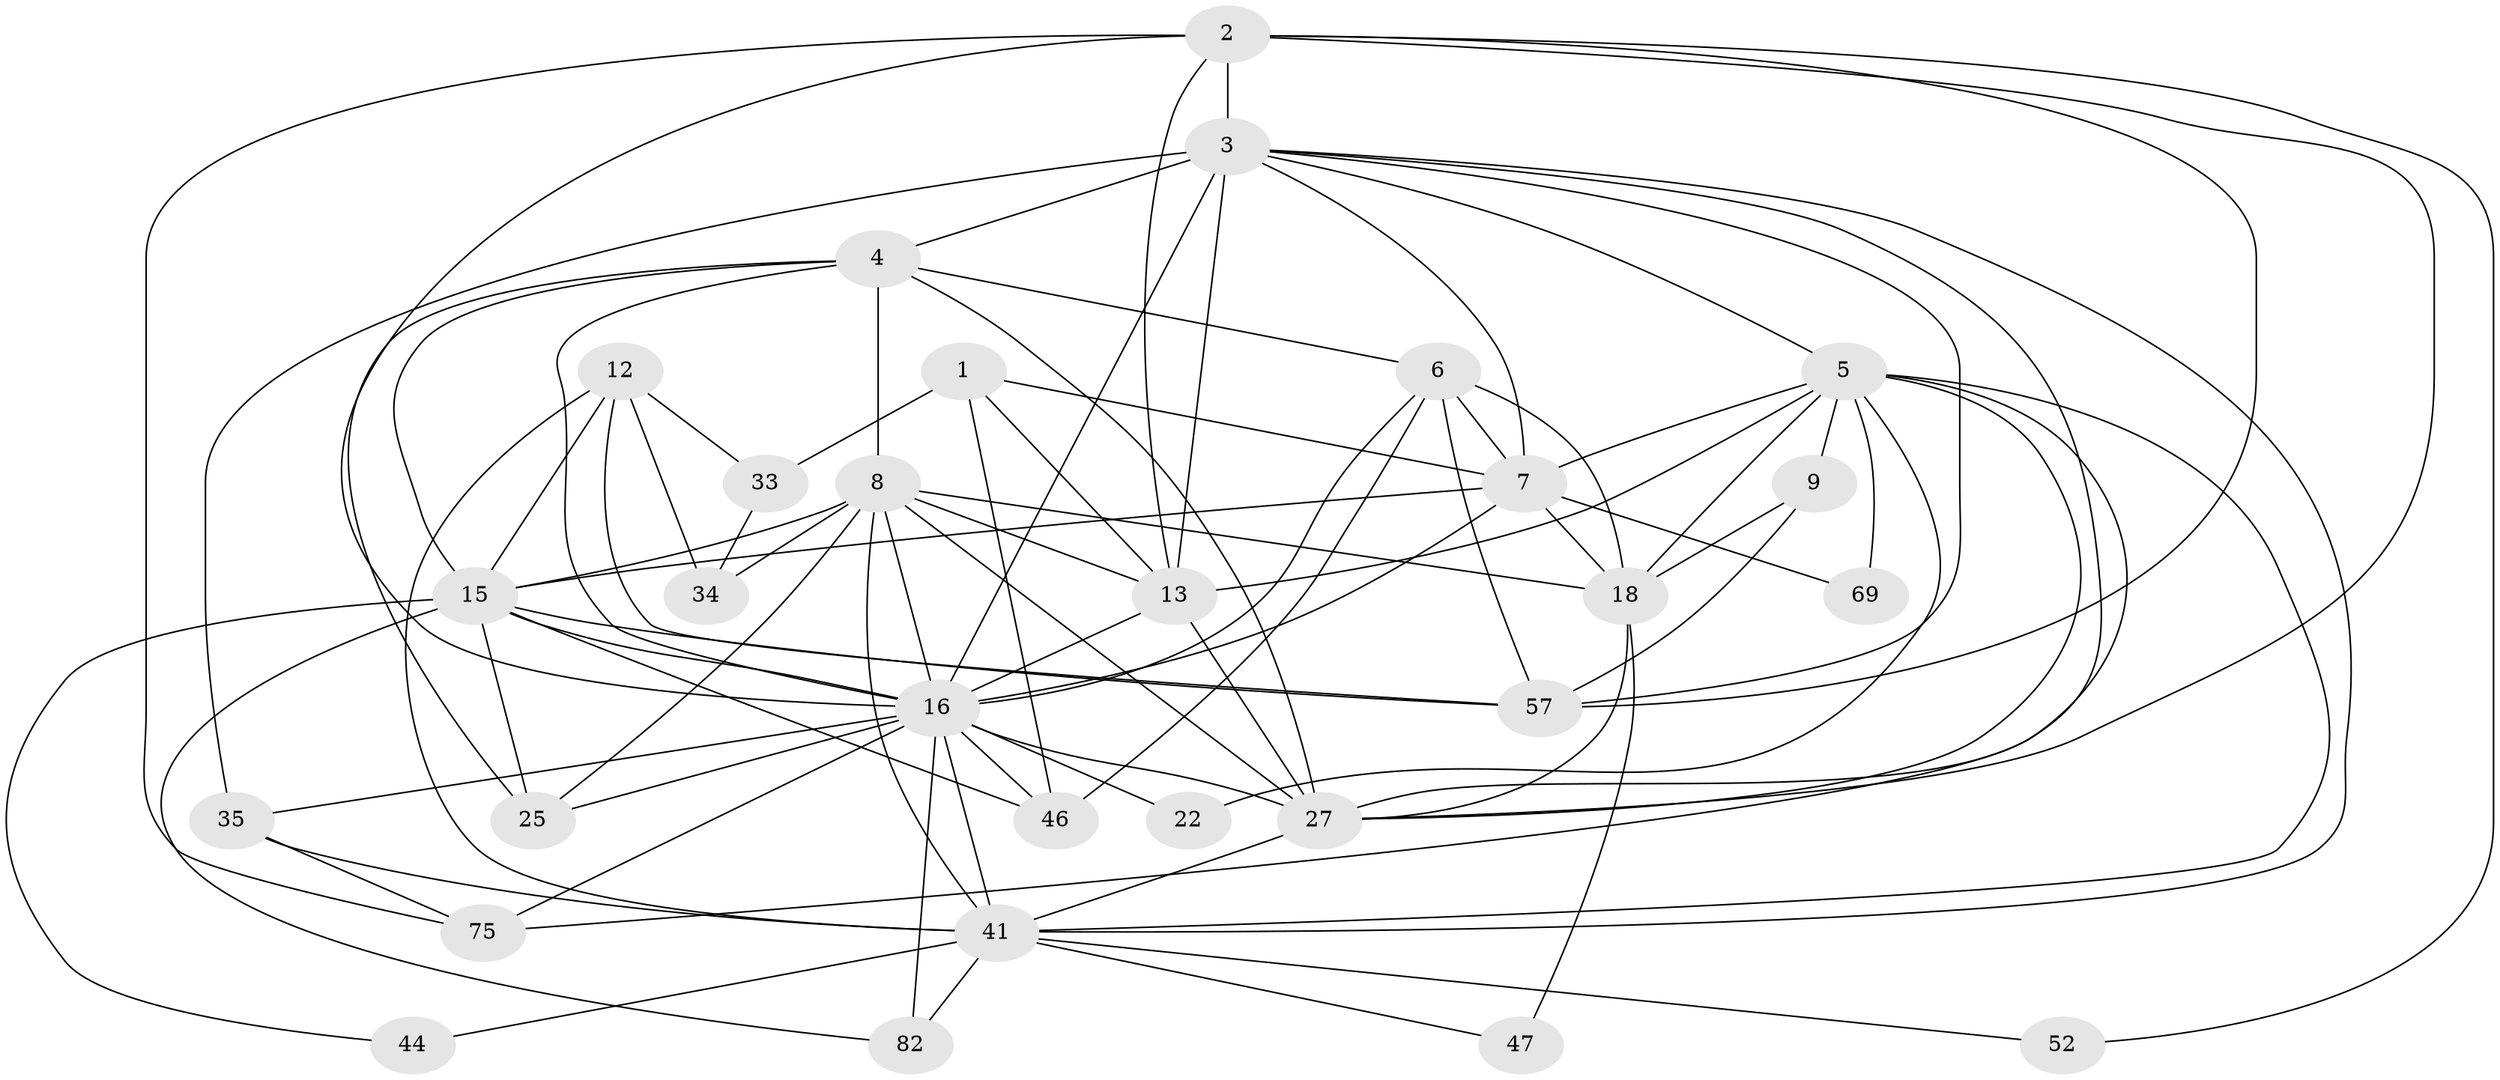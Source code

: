 // original degree distribution, {3: 0.31868131868131866, 2: 0.12087912087912088, 4: 0.24175824175824176, 5: 0.15384615384615385, 6: 0.10989010989010989, 8: 0.02197802197802198, 7: 0.03296703296703297}
// Generated by graph-tools (version 1.1) at 2025/18/03/04/25 18:18:44]
// undirected, 29 vertices, 85 edges
graph export_dot {
graph [start="1"]
  node [color=gray90,style=filled];
  1 [super="+62+10"];
  2 [super="+28+21"];
  3 [super="+24+11+39"];
  4 [super="+40+88+26"];
  5 [super="+61+29+53"];
  6 [super="+45+37+14"];
  7 [super="+31+30"];
  8 [super="+17+73+20+49+84"];
  9;
  12 [super="+79"];
  13 [super="+86+51"];
  15 [super="+65+23"];
  16 [super="+64+90+50+67+19+77"];
  18 [super="+87+48"];
  22;
  25 [super="+80+66"];
  27 [super="+36"];
  33;
  34 [super="+70"];
  35;
  41 [super="+43+71"];
  44;
  46 [super="+59+81"];
  47;
  52;
  57 [super="+76"];
  69;
  75 [super="+83"];
  82;
  1 -- 33;
  1 -- 13;
  1 -- 7 [weight=3];
  1 -- 46;
  2 -- 75;
  2 -- 16 [weight=2];
  2 -- 52;
  2 -- 57 [weight=2];
  2 -- 3;
  2 -- 13;
  2 -- 27;
  3 -- 35 [weight=2];
  3 -- 41;
  3 -- 57;
  3 -- 5;
  3 -- 4;
  3 -- 7;
  3 -- 16;
  3 -- 13 [weight=3];
  3 -- 27;
  4 -- 8 [weight=3];
  4 -- 15;
  4 -- 25;
  4 -- 16;
  4 -- 6;
  4 -- 27 [weight=2];
  5 -- 22;
  5 -- 7;
  5 -- 9;
  5 -- 41;
  5 -- 13;
  5 -- 69;
  5 -- 75;
  5 -- 18;
  5 -- 27;
  6 -- 18 [weight=2];
  6 -- 7 [weight=2];
  6 -- 16 [weight=2];
  6 -- 57;
  6 -- 46;
  7 -- 16 [weight=3];
  7 -- 69;
  7 -- 15 [weight=2];
  7 -- 18;
  8 -- 34 [weight=2];
  8 -- 27;
  8 -- 16;
  8 -- 41 [weight=2];
  8 -- 15;
  8 -- 18 [weight=3];
  8 -- 25;
  8 -- 13 [weight=2];
  9 -- 18;
  9 -- 57;
  12 -- 33;
  12 -- 34;
  12 -- 41;
  12 -- 15;
  12 -- 57;
  13 -- 16;
  13 -- 27;
  15 -- 25 [weight=3];
  15 -- 44;
  15 -- 46 [weight=2];
  15 -- 16 [weight=2];
  15 -- 82;
  15 -- 57;
  16 -- 22;
  16 -- 41;
  16 -- 82;
  16 -- 35;
  16 -- 75;
  16 -- 25 [weight=3];
  16 -- 27;
  16 -- 46;
  18 -- 27 [weight=2];
  18 -- 47;
  27 -- 41;
  33 -- 34;
  35 -- 41;
  35 -- 75;
  41 -- 44;
  41 -- 47;
  41 -- 52;
  41 -- 82;
}
